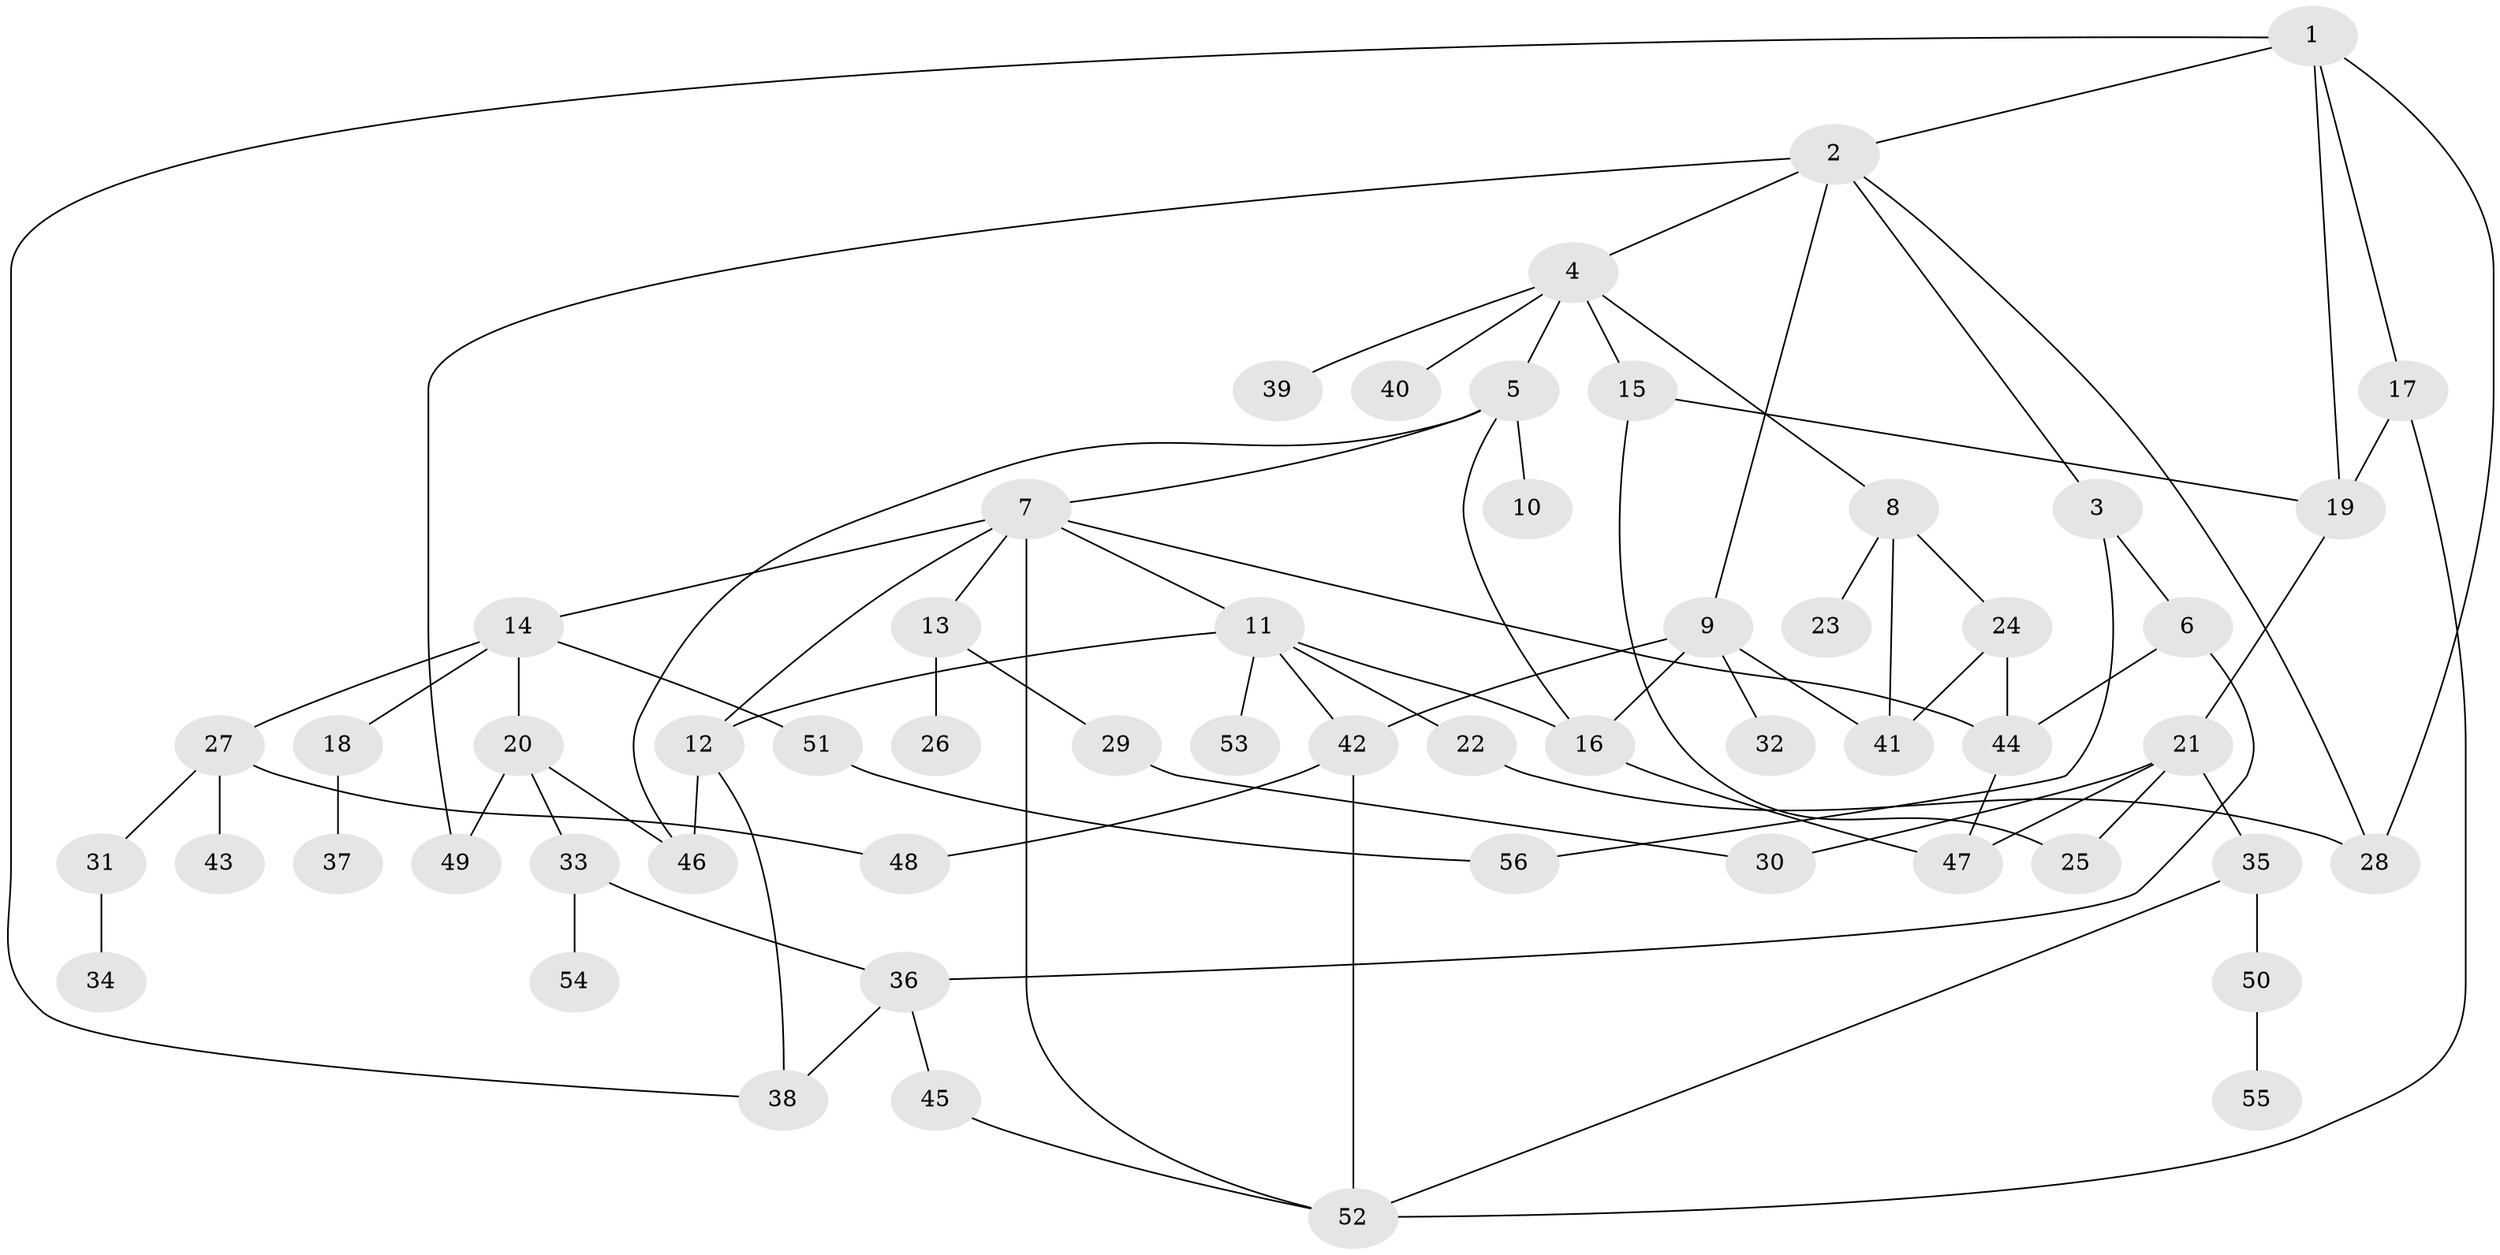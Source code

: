 // coarse degree distribution, {3: 0.18181818181818182, 5: 0.13636363636363635, 2: 0.13636363636363635, 1: 0.3181818181818182, 9: 0.045454545454545456, 4: 0.09090909090909091, 6: 0.045454545454545456, 7: 0.045454545454545456}
// Generated by graph-tools (version 1.1) at 2025/45/03/04/25 21:45:53]
// undirected, 56 vertices, 83 edges
graph export_dot {
graph [start="1"]
  node [color=gray90,style=filled];
  1;
  2;
  3;
  4;
  5;
  6;
  7;
  8;
  9;
  10;
  11;
  12;
  13;
  14;
  15;
  16;
  17;
  18;
  19;
  20;
  21;
  22;
  23;
  24;
  25;
  26;
  27;
  28;
  29;
  30;
  31;
  32;
  33;
  34;
  35;
  36;
  37;
  38;
  39;
  40;
  41;
  42;
  43;
  44;
  45;
  46;
  47;
  48;
  49;
  50;
  51;
  52;
  53;
  54;
  55;
  56;
  1 -- 2;
  1 -- 17;
  1 -- 19;
  1 -- 38;
  1 -- 28;
  2 -- 3;
  2 -- 4;
  2 -- 9;
  2 -- 49;
  2 -- 28;
  3 -- 6;
  3 -- 56;
  4 -- 5;
  4 -- 8;
  4 -- 15;
  4 -- 39;
  4 -- 40;
  5 -- 7;
  5 -- 10;
  5 -- 16;
  5 -- 46;
  6 -- 44;
  6 -- 36;
  7 -- 11;
  7 -- 13;
  7 -- 14;
  7 -- 44;
  7 -- 52;
  7 -- 12;
  8 -- 23;
  8 -- 24;
  8 -- 41;
  9 -- 32;
  9 -- 41;
  9 -- 42;
  9 -- 16;
  11 -- 12;
  11 -- 16;
  11 -- 22;
  11 -- 53;
  11 -- 42;
  12 -- 46;
  12 -- 38;
  13 -- 26;
  13 -- 29;
  14 -- 18;
  14 -- 20;
  14 -- 27;
  14 -- 51;
  15 -- 25;
  15 -- 19;
  16 -- 47;
  17 -- 19;
  17 -- 52;
  18 -- 37;
  19 -- 21;
  20 -- 33;
  20 -- 49;
  20 -- 46;
  21 -- 30;
  21 -- 35;
  21 -- 47;
  21 -- 25;
  22 -- 28;
  24 -- 41;
  24 -- 44;
  27 -- 31;
  27 -- 43;
  27 -- 48;
  29 -- 30;
  31 -- 34;
  33 -- 36;
  33 -- 54;
  35 -- 50;
  35 -- 52;
  36 -- 38;
  36 -- 45;
  42 -- 48;
  42 -- 52;
  44 -- 47;
  45 -- 52;
  50 -- 55;
  51 -- 56;
}
